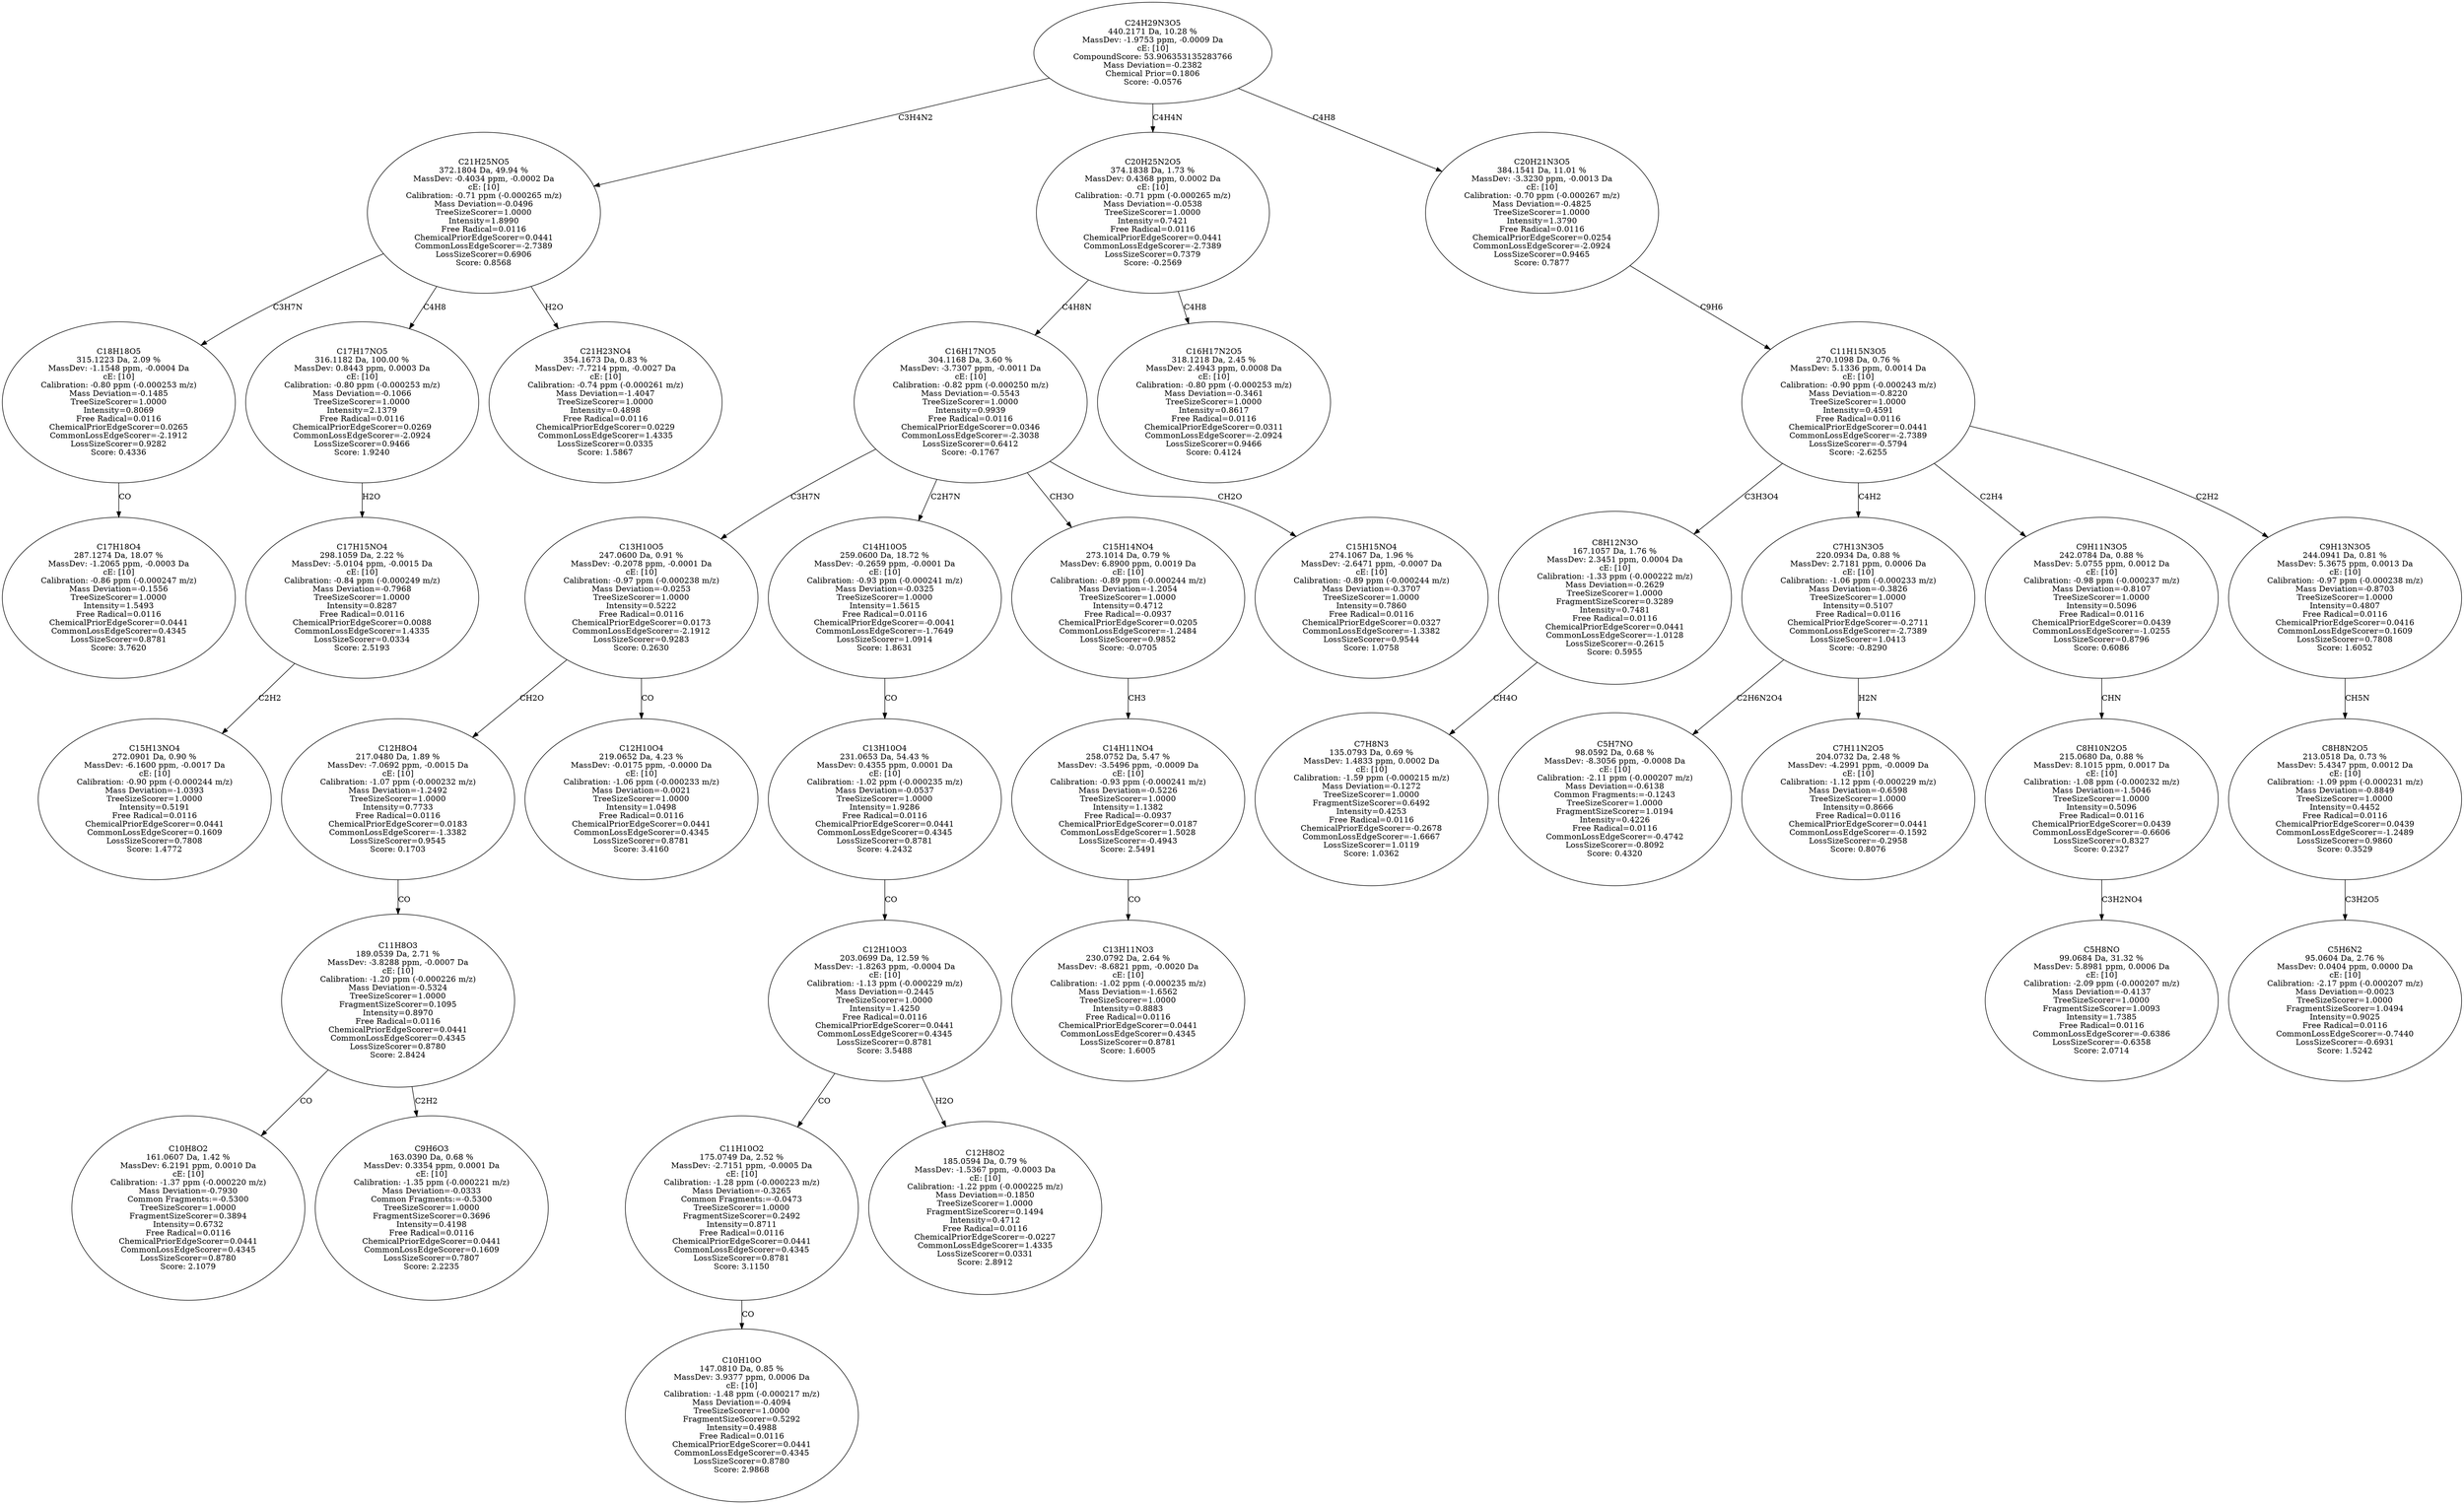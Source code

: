 strict digraph {
v1 [label="C17H18O4\n287.1274 Da, 18.07 %\nMassDev: -1.2065 ppm, -0.0003 Da\ncE: [10]\nCalibration: -0.86 ppm (-0.000247 m/z)\nMass Deviation=-0.1556\nTreeSizeScorer=1.0000\nIntensity=1.5493\nFree Radical=0.0116\nChemicalPriorEdgeScorer=0.0441\nCommonLossEdgeScorer=0.4345\nLossSizeScorer=0.8781\nScore: 3.7620"];
v2 [label="C18H18O5\n315.1223 Da, 2.09 %\nMassDev: -1.1548 ppm, -0.0004 Da\ncE: [10]\nCalibration: -0.80 ppm (-0.000253 m/z)\nMass Deviation=-0.1485\nTreeSizeScorer=1.0000\nIntensity=0.8069\nFree Radical=0.0116\nChemicalPriorEdgeScorer=0.0265\nCommonLossEdgeScorer=-2.1912\nLossSizeScorer=0.9282\nScore: 0.4336"];
v3 [label="C15H13NO4\n272.0901 Da, 0.90 %\nMassDev: -6.1600 ppm, -0.0017 Da\ncE: [10]\nCalibration: -0.90 ppm (-0.000244 m/z)\nMass Deviation=-1.0393\nTreeSizeScorer=1.0000\nIntensity=0.5191\nFree Radical=0.0116\nChemicalPriorEdgeScorer=0.0441\nCommonLossEdgeScorer=0.1609\nLossSizeScorer=0.7808\nScore: 1.4772"];
v4 [label="C17H15NO4\n298.1059 Da, 2.22 %\nMassDev: -5.0104 ppm, -0.0015 Da\ncE: [10]\nCalibration: -0.84 ppm (-0.000249 m/z)\nMass Deviation=-0.7968\nTreeSizeScorer=1.0000\nIntensity=0.8287\nFree Radical=0.0116\nChemicalPriorEdgeScorer=0.0088\nCommonLossEdgeScorer=1.4335\nLossSizeScorer=0.0334\nScore: 2.5193"];
v5 [label="C17H17NO5\n316.1182 Da, 100.00 %\nMassDev: 0.8443 ppm, 0.0003 Da\ncE: [10]\nCalibration: -0.80 ppm (-0.000253 m/z)\nMass Deviation=-0.1066\nTreeSizeScorer=1.0000\nIntensity=2.1379\nFree Radical=0.0116\nChemicalPriorEdgeScorer=0.0269\nCommonLossEdgeScorer=-2.0924\nLossSizeScorer=0.9466\nScore: 1.9240"];
v6 [label="C21H23NO4\n354.1673 Da, 0.83 %\nMassDev: -7.7214 ppm, -0.0027 Da\ncE: [10]\nCalibration: -0.74 ppm (-0.000261 m/z)\nMass Deviation=-1.4047\nTreeSizeScorer=1.0000\nIntensity=0.4898\nFree Radical=0.0116\nChemicalPriorEdgeScorer=0.0229\nCommonLossEdgeScorer=1.4335\nLossSizeScorer=0.0335\nScore: 1.5867"];
v7 [label="C21H25NO5\n372.1804 Da, 49.94 %\nMassDev: -0.4034 ppm, -0.0002 Da\ncE: [10]\nCalibration: -0.71 ppm (-0.000265 m/z)\nMass Deviation=-0.0496\nTreeSizeScorer=1.0000\nIntensity=1.8990\nFree Radical=0.0116\nChemicalPriorEdgeScorer=0.0441\nCommonLossEdgeScorer=-2.7389\nLossSizeScorer=0.6906\nScore: 0.8568"];
v8 [label="C10H8O2\n161.0607 Da, 1.42 %\nMassDev: 6.2191 ppm, 0.0010 Da\ncE: [10]\nCalibration: -1.37 ppm (-0.000220 m/z)\nMass Deviation=-0.7930\nCommon Fragments:=-0.5300\nTreeSizeScorer=1.0000\nFragmentSizeScorer=0.3894\nIntensity=0.6732\nFree Radical=0.0116\nChemicalPriorEdgeScorer=0.0441\nCommonLossEdgeScorer=0.4345\nLossSizeScorer=0.8780\nScore: 2.1079"];
v9 [label="C9H6O3\n163.0390 Da, 0.68 %\nMassDev: 0.3354 ppm, 0.0001 Da\ncE: [10]\nCalibration: -1.35 ppm (-0.000221 m/z)\nMass Deviation=-0.0333\nCommon Fragments:=-0.5300\nTreeSizeScorer=1.0000\nFragmentSizeScorer=0.3696\nIntensity=0.4198\nFree Radical=0.0116\nChemicalPriorEdgeScorer=0.0441\nCommonLossEdgeScorer=0.1609\nLossSizeScorer=0.7807\nScore: 2.2235"];
v10 [label="C11H8O3\n189.0539 Da, 2.71 %\nMassDev: -3.8288 ppm, -0.0007 Da\ncE: [10]\nCalibration: -1.20 ppm (-0.000226 m/z)\nMass Deviation=-0.5324\nTreeSizeScorer=1.0000\nFragmentSizeScorer=0.1095\nIntensity=0.8970\nFree Radical=0.0116\nChemicalPriorEdgeScorer=0.0441\nCommonLossEdgeScorer=0.4345\nLossSizeScorer=0.8780\nScore: 2.8424"];
v11 [label="C12H8O4\n217.0480 Da, 1.89 %\nMassDev: -7.0692 ppm, -0.0015 Da\ncE: [10]\nCalibration: -1.07 ppm (-0.000232 m/z)\nMass Deviation=-1.2492\nTreeSizeScorer=1.0000\nIntensity=0.7733\nFree Radical=0.0116\nChemicalPriorEdgeScorer=0.0183\nCommonLossEdgeScorer=-1.3382\nLossSizeScorer=0.9545\nScore: 0.1703"];
v12 [label="C12H10O4\n219.0652 Da, 4.23 %\nMassDev: -0.0175 ppm, -0.0000 Da\ncE: [10]\nCalibration: -1.06 ppm (-0.000233 m/z)\nMass Deviation=-0.0021\nTreeSizeScorer=1.0000\nIntensity=1.0498\nFree Radical=0.0116\nChemicalPriorEdgeScorer=0.0441\nCommonLossEdgeScorer=0.4345\nLossSizeScorer=0.8781\nScore: 3.4160"];
v13 [label="C13H10O5\n247.0600 Da, 0.91 %\nMassDev: -0.2078 ppm, -0.0001 Da\ncE: [10]\nCalibration: -0.97 ppm (-0.000238 m/z)\nMass Deviation=-0.0253\nTreeSizeScorer=1.0000\nIntensity=0.5222\nFree Radical=0.0116\nChemicalPriorEdgeScorer=0.0173\nCommonLossEdgeScorer=-2.1912\nLossSizeScorer=0.9283\nScore: 0.2630"];
v14 [label="C10H10O\n147.0810 Da, 0.85 %\nMassDev: 3.9377 ppm, 0.0006 Da\ncE: [10]\nCalibration: -1.48 ppm (-0.000217 m/z)\nMass Deviation=-0.4094\nTreeSizeScorer=1.0000\nFragmentSizeScorer=0.5292\nIntensity=0.4988\nFree Radical=0.0116\nChemicalPriorEdgeScorer=0.0441\nCommonLossEdgeScorer=0.4345\nLossSizeScorer=0.8780\nScore: 2.9868"];
v15 [label="C11H10O2\n175.0749 Da, 2.52 %\nMassDev: -2.7151 ppm, -0.0005 Da\ncE: [10]\nCalibration: -1.28 ppm (-0.000223 m/z)\nMass Deviation=-0.3265\nCommon Fragments:=-0.0473\nTreeSizeScorer=1.0000\nFragmentSizeScorer=0.2492\nIntensity=0.8711\nFree Radical=0.0116\nChemicalPriorEdgeScorer=0.0441\nCommonLossEdgeScorer=0.4345\nLossSizeScorer=0.8781\nScore: 3.1150"];
v16 [label="C12H8O2\n185.0594 Da, 0.79 %\nMassDev: -1.5367 ppm, -0.0003 Da\ncE: [10]\nCalibration: -1.22 ppm (-0.000225 m/z)\nMass Deviation=-0.1850\nTreeSizeScorer=1.0000\nFragmentSizeScorer=0.1494\nIntensity=0.4712\nFree Radical=0.0116\nChemicalPriorEdgeScorer=-0.0227\nCommonLossEdgeScorer=1.4335\nLossSizeScorer=0.0331\nScore: 2.8912"];
v17 [label="C12H10O3\n203.0699 Da, 12.59 %\nMassDev: -1.8263 ppm, -0.0004 Da\ncE: [10]\nCalibration: -1.13 ppm (-0.000229 m/z)\nMass Deviation=-0.2445\nTreeSizeScorer=1.0000\nIntensity=1.4250\nFree Radical=0.0116\nChemicalPriorEdgeScorer=0.0441\nCommonLossEdgeScorer=0.4345\nLossSizeScorer=0.8781\nScore: 3.5488"];
v18 [label="C13H10O4\n231.0653 Da, 54.43 %\nMassDev: 0.4355 ppm, 0.0001 Da\ncE: [10]\nCalibration: -1.02 ppm (-0.000235 m/z)\nMass Deviation=-0.0537\nTreeSizeScorer=1.0000\nIntensity=1.9286\nFree Radical=0.0116\nChemicalPriorEdgeScorer=0.0441\nCommonLossEdgeScorer=0.4345\nLossSizeScorer=0.8781\nScore: 4.2432"];
v19 [label="C14H10O5\n259.0600 Da, 18.72 %\nMassDev: -0.2659 ppm, -0.0001 Da\ncE: [10]\nCalibration: -0.93 ppm (-0.000241 m/z)\nMass Deviation=-0.0325\nTreeSizeScorer=1.0000\nIntensity=1.5615\nFree Radical=0.0116\nChemicalPriorEdgeScorer=-0.0041\nCommonLossEdgeScorer=-1.7649\nLossSizeScorer=1.0914\nScore: 1.8631"];
v20 [label="C13H11NO3\n230.0792 Da, 2.64 %\nMassDev: -8.6821 ppm, -0.0020 Da\ncE: [10]\nCalibration: -1.02 ppm (-0.000235 m/z)\nMass Deviation=-1.6562\nTreeSizeScorer=1.0000\nIntensity=0.8883\nFree Radical=0.0116\nChemicalPriorEdgeScorer=0.0441\nCommonLossEdgeScorer=0.4345\nLossSizeScorer=0.8781\nScore: 1.6005"];
v21 [label="C14H11NO4\n258.0752 Da, 5.47 %\nMassDev: -3.5496 ppm, -0.0009 Da\ncE: [10]\nCalibration: -0.93 ppm (-0.000241 m/z)\nMass Deviation=-0.5226\nTreeSizeScorer=1.0000\nIntensity=1.1382\nFree Radical=-0.0937\nChemicalPriorEdgeScorer=0.0187\nCommonLossEdgeScorer=1.5028\nLossSizeScorer=-0.4943\nScore: 2.5491"];
v22 [label="C15H14NO4\n273.1014 Da, 0.79 %\nMassDev: 6.8900 ppm, 0.0019 Da\ncE: [10]\nCalibration: -0.89 ppm (-0.000244 m/z)\nMass Deviation=-1.2054\nTreeSizeScorer=1.0000\nIntensity=0.4712\nFree Radical=-0.0937\nChemicalPriorEdgeScorer=0.0205\nCommonLossEdgeScorer=-1.2484\nLossSizeScorer=0.9852\nScore: -0.0705"];
v23 [label="C15H15NO4\n274.1067 Da, 1.96 %\nMassDev: -2.6471 ppm, -0.0007 Da\ncE: [10]\nCalibration: -0.89 ppm (-0.000244 m/z)\nMass Deviation=-0.3707\nTreeSizeScorer=1.0000\nIntensity=0.7860\nFree Radical=0.0116\nChemicalPriorEdgeScorer=0.0327\nCommonLossEdgeScorer=-1.3382\nLossSizeScorer=0.9544\nScore: 1.0758"];
v24 [label="C16H17NO5\n304.1168 Da, 3.60 %\nMassDev: -3.7307 ppm, -0.0011 Da\ncE: [10]\nCalibration: -0.82 ppm (-0.000250 m/z)\nMass Deviation=-0.5543\nTreeSizeScorer=1.0000\nIntensity=0.9939\nFree Radical=0.0116\nChemicalPriorEdgeScorer=0.0346\nCommonLossEdgeScorer=-2.3038\nLossSizeScorer=0.6412\nScore: -0.1767"];
v25 [label="C16H17N2O5\n318.1218 Da, 2.45 %\nMassDev: 2.4943 ppm, 0.0008 Da\ncE: [10]\nCalibration: -0.80 ppm (-0.000253 m/z)\nMass Deviation=-0.3461\nTreeSizeScorer=1.0000\nIntensity=0.8617\nFree Radical=0.0116\nChemicalPriorEdgeScorer=0.0311\nCommonLossEdgeScorer=-2.0924\nLossSizeScorer=0.9466\nScore: 0.4124"];
v26 [label="C20H25N2O5\n374.1838 Da, 1.73 %\nMassDev: 0.4368 ppm, 0.0002 Da\ncE: [10]\nCalibration: -0.71 ppm (-0.000265 m/z)\nMass Deviation=-0.0538\nTreeSizeScorer=1.0000\nIntensity=0.7421\nFree Radical=0.0116\nChemicalPriorEdgeScorer=0.0441\nCommonLossEdgeScorer=-2.7389\nLossSizeScorer=0.7379\nScore: -0.2569"];
v27 [label="C7H8N3\n135.0793 Da, 0.69 %\nMassDev: 1.4833 ppm, 0.0002 Da\ncE: [10]\nCalibration: -1.59 ppm (-0.000215 m/z)\nMass Deviation=-0.1272\nTreeSizeScorer=1.0000\nFragmentSizeScorer=0.6492\nIntensity=0.4253\nFree Radical=0.0116\nChemicalPriorEdgeScorer=-0.2678\nCommonLossEdgeScorer=-1.6667\nLossSizeScorer=1.0119\nScore: 1.0362"];
v28 [label="C8H12N3O\n167.1057 Da, 1.76 %\nMassDev: 2.3451 ppm, 0.0004 Da\ncE: [10]\nCalibration: -1.33 ppm (-0.000222 m/z)\nMass Deviation=-0.2629\nTreeSizeScorer=1.0000\nFragmentSizeScorer=0.3289\nIntensity=0.7481\nFree Radical=0.0116\nChemicalPriorEdgeScorer=0.0441\nCommonLossEdgeScorer=-1.0128\nLossSizeScorer=-0.2615\nScore: 0.5955"];
v29 [label="C5H7NO\n98.0592 Da, 0.68 %\nMassDev: -8.3056 ppm, -0.0008 Da\ncE: [10]\nCalibration: -2.11 ppm (-0.000207 m/z)\nMass Deviation=-0.6138\nCommon Fragments:=-0.1243\nTreeSizeScorer=1.0000\nFragmentSizeScorer=1.0194\nIntensity=0.4226\nFree Radical=0.0116\nCommonLossEdgeScorer=-0.4742\nLossSizeScorer=-0.8092\nScore: 0.4320"];
v30 [label="C7H11N2O5\n204.0732 Da, 2.48 %\nMassDev: -4.2991 ppm, -0.0009 Da\ncE: [10]\nCalibration: -1.12 ppm (-0.000229 m/z)\nMass Deviation=-0.6598\nTreeSizeScorer=1.0000\nIntensity=0.8666\nFree Radical=0.0116\nChemicalPriorEdgeScorer=0.0441\nCommonLossEdgeScorer=-0.1592\nLossSizeScorer=-0.2958\nScore: 0.8076"];
v31 [label="C7H13N3O5\n220.0934 Da, 0.88 %\nMassDev: 2.7181 ppm, 0.0006 Da\ncE: [10]\nCalibration: -1.06 ppm (-0.000233 m/z)\nMass Deviation=-0.3826\nTreeSizeScorer=1.0000\nIntensity=0.5107\nFree Radical=0.0116\nChemicalPriorEdgeScorer=-0.2711\nCommonLossEdgeScorer=-2.7389\nLossSizeScorer=1.0413\nScore: -0.8290"];
v32 [label="C5H8NO\n99.0684 Da, 31.32 %\nMassDev: 5.8981 ppm, 0.0006 Da\ncE: [10]\nCalibration: -2.09 ppm (-0.000207 m/z)\nMass Deviation=-0.4137\nTreeSizeScorer=1.0000\nFragmentSizeScorer=1.0093\nIntensity=1.7385\nFree Radical=0.0116\nCommonLossEdgeScorer=-0.6386\nLossSizeScorer=-0.6358\nScore: 2.0714"];
v33 [label="C8H10N2O5\n215.0680 Da, 0.88 %\nMassDev: 8.1015 ppm, 0.0017 Da\ncE: [10]\nCalibration: -1.08 ppm (-0.000232 m/z)\nMass Deviation=-1.5046\nTreeSizeScorer=1.0000\nIntensity=0.5096\nFree Radical=0.0116\nChemicalPriorEdgeScorer=0.0439\nCommonLossEdgeScorer=-0.6606\nLossSizeScorer=0.8327\nScore: 0.2327"];
v34 [label="C9H11N3O5\n242.0784 Da, 0.88 %\nMassDev: 5.0755 ppm, 0.0012 Da\ncE: [10]\nCalibration: -0.98 ppm (-0.000237 m/z)\nMass Deviation=-0.8107\nTreeSizeScorer=1.0000\nIntensity=0.5096\nFree Radical=0.0116\nChemicalPriorEdgeScorer=0.0439\nCommonLossEdgeScorer=-1.0255\nLossSizeScorer=0.8796\nScore: 0.6086"];
v35 [label="C5H6N2\n95.0604 Da, 2.76 %\nMassDev: 0.0404 ppm, 0.0000 Da\ncE: [10]\nCalibration: -2.17 ppm (-0.000207 m/z)\nMass Deviation=-0.0023\nTreeSizeScorer=1.0000\nFragmentSizeScorer=1.0494\nIntensity=0.9025\nFree Radical=0.0116\nCommonLossEdgeScorer=-0.7440\nLossSizeScorer=-0.6931\nScore: 1.5242"];
v36 [label="C8H8N2O5\n213.0518 Da, 0.73 %\nMassDev: 5.4347 ppm, 0.0012 Da\ncE: [10]\nCalibration: -1.09 ppm (-0.000231 m/z)\nMass Deviation=-0.8849\nTreeSizeScorer=1.0000\nIntensity=0.4452\nFree Radical=0.0116\nChemicalPriorEdgeScorer=0.0439\nCommonLossEdgeScorer=-1.2489\nLossSizeScorer=0.9860\nScore: 0.3529"];
v37 [label="C9H13N3O5\n244.0941 Da, 0.81 %\nMassDev: 5.3675 ppm, 0.0013 Da\ncE: [10]\nCalibration: -0.97 ppm (-0.000238 m/z)\nMass Deviation=-0.8703\nTreeSizeScorer=1.0000\nIntensity=0.4807\nFree Radical=0.0116\nChemicalPriorEdgeScorer=0.0416\nCommonLossEdgeScorer=0.1609\nLossSizeScorer=0.7808\nScore: 1.6052"];
v38 [label="C11H15N3O5\n270.1098 Da, 0.76 %\nMassDev: 5.1336 ppm, 0.0014 Da\ncE: [10]\nCalibration: -0.90 ppm (-0.000243 m/z)\nMass Deviation=-0.8220\nTreeSizeScorer=1.0000\nIntensity=0.4591\nFree Radical=0.0116\nChemicalPriorEdgeScorer=0.0441\nCommonLossEdgeScorer=-2.7389\nLossSizeScorer=-0.5794\nScore: -2.6255"];
v39 [label="C20H21N3O5\n384.1541 Da, 11.01 %\nMassDev: -3.3230 ppm, -0.0013 Da\ncE: [10]\nCalibration: -0.70 ppm (-0.000267 m/z)\nMass Deviation=-0.4825\nTreeSizeScorer=1.0000\nIntensity=1.3790\nFree Radical=0.0116\nChemicalPriorEdgeScorer=0.0254\nCommonLossEdgeScorer=-2.0924\nLossSizeScorer=0.9465\nScore: 0.7877"];
v40 [label="C24H29N3O5\n440.2171 Da, 10.28 %\nMassDev: -1.9753 ppm, -0.0009 Da\ncE: [10]\nCompoundScore: 53.906353135283766\nMass Deviation=-0.2382\nChemical Prior=0.1806\nScore: -0.0576"];
v2 -> v1 [label="CO"];
v7 -> v2 [label="C3H7N"];
v4 -> v3 [label="C2H2"];
v5 -> v4 [label="H2O"];
v7 -> v5 [label="C4H8"];
v7 -> v6 [label="H2O"];
v40 -> v7 [label="C3H4N2"];
v10 -> v8 [label="CO"];
v10 -> v9 [label="C2H2"];
v11 -> v10 [label="CO"];
v13 -> v11 [label="CH2O"];
v13 -> v12 [label="CO"];
v24 -> v13 [label="C3H7N"];
v15 -> v14 [label="CO"];
v17 -> v15 [label="CO"];
v17 -> v16 [label="H2O"];
v18 -> v17 [label="CO"];
v19 -> v18 [label="CO"];
v24 -> v19 [label="C2H7N"];
v21 -> v20 [label="CO"];
v22 -> v21 [label="CH3"];
v24 -> v22 [label="CH3O"];
v24 -> v23 [label="CH2O"];
v26 -> v24 [label="C4H8N"];
v26 -> v25 [label="C4H8"];
v40 -> v26 [label="C4H4N"];
v28 -> v27 [label="CH4O"];
v38 -> v28 [label="C3H3O4"];
v31 -> v29 [label="C2H6N2O4"];
v31 -> v30 [label="H2N"];
v38 -> v31 [label="C4H2"];
v33 -> v32 [label="C3H2NO4"];
v34 -> v33 [label="CHN"];
v38 -> v34 [label="C2H4"];
v36 -> v35 [label="C3H2O5"];
v37 -> v36 [label="CH5N"];
v38 -> v37 [label="C2H2"];
v39 -> v38 [label="C9H6"];
v40 -> v39 [label="C4H8"];
}